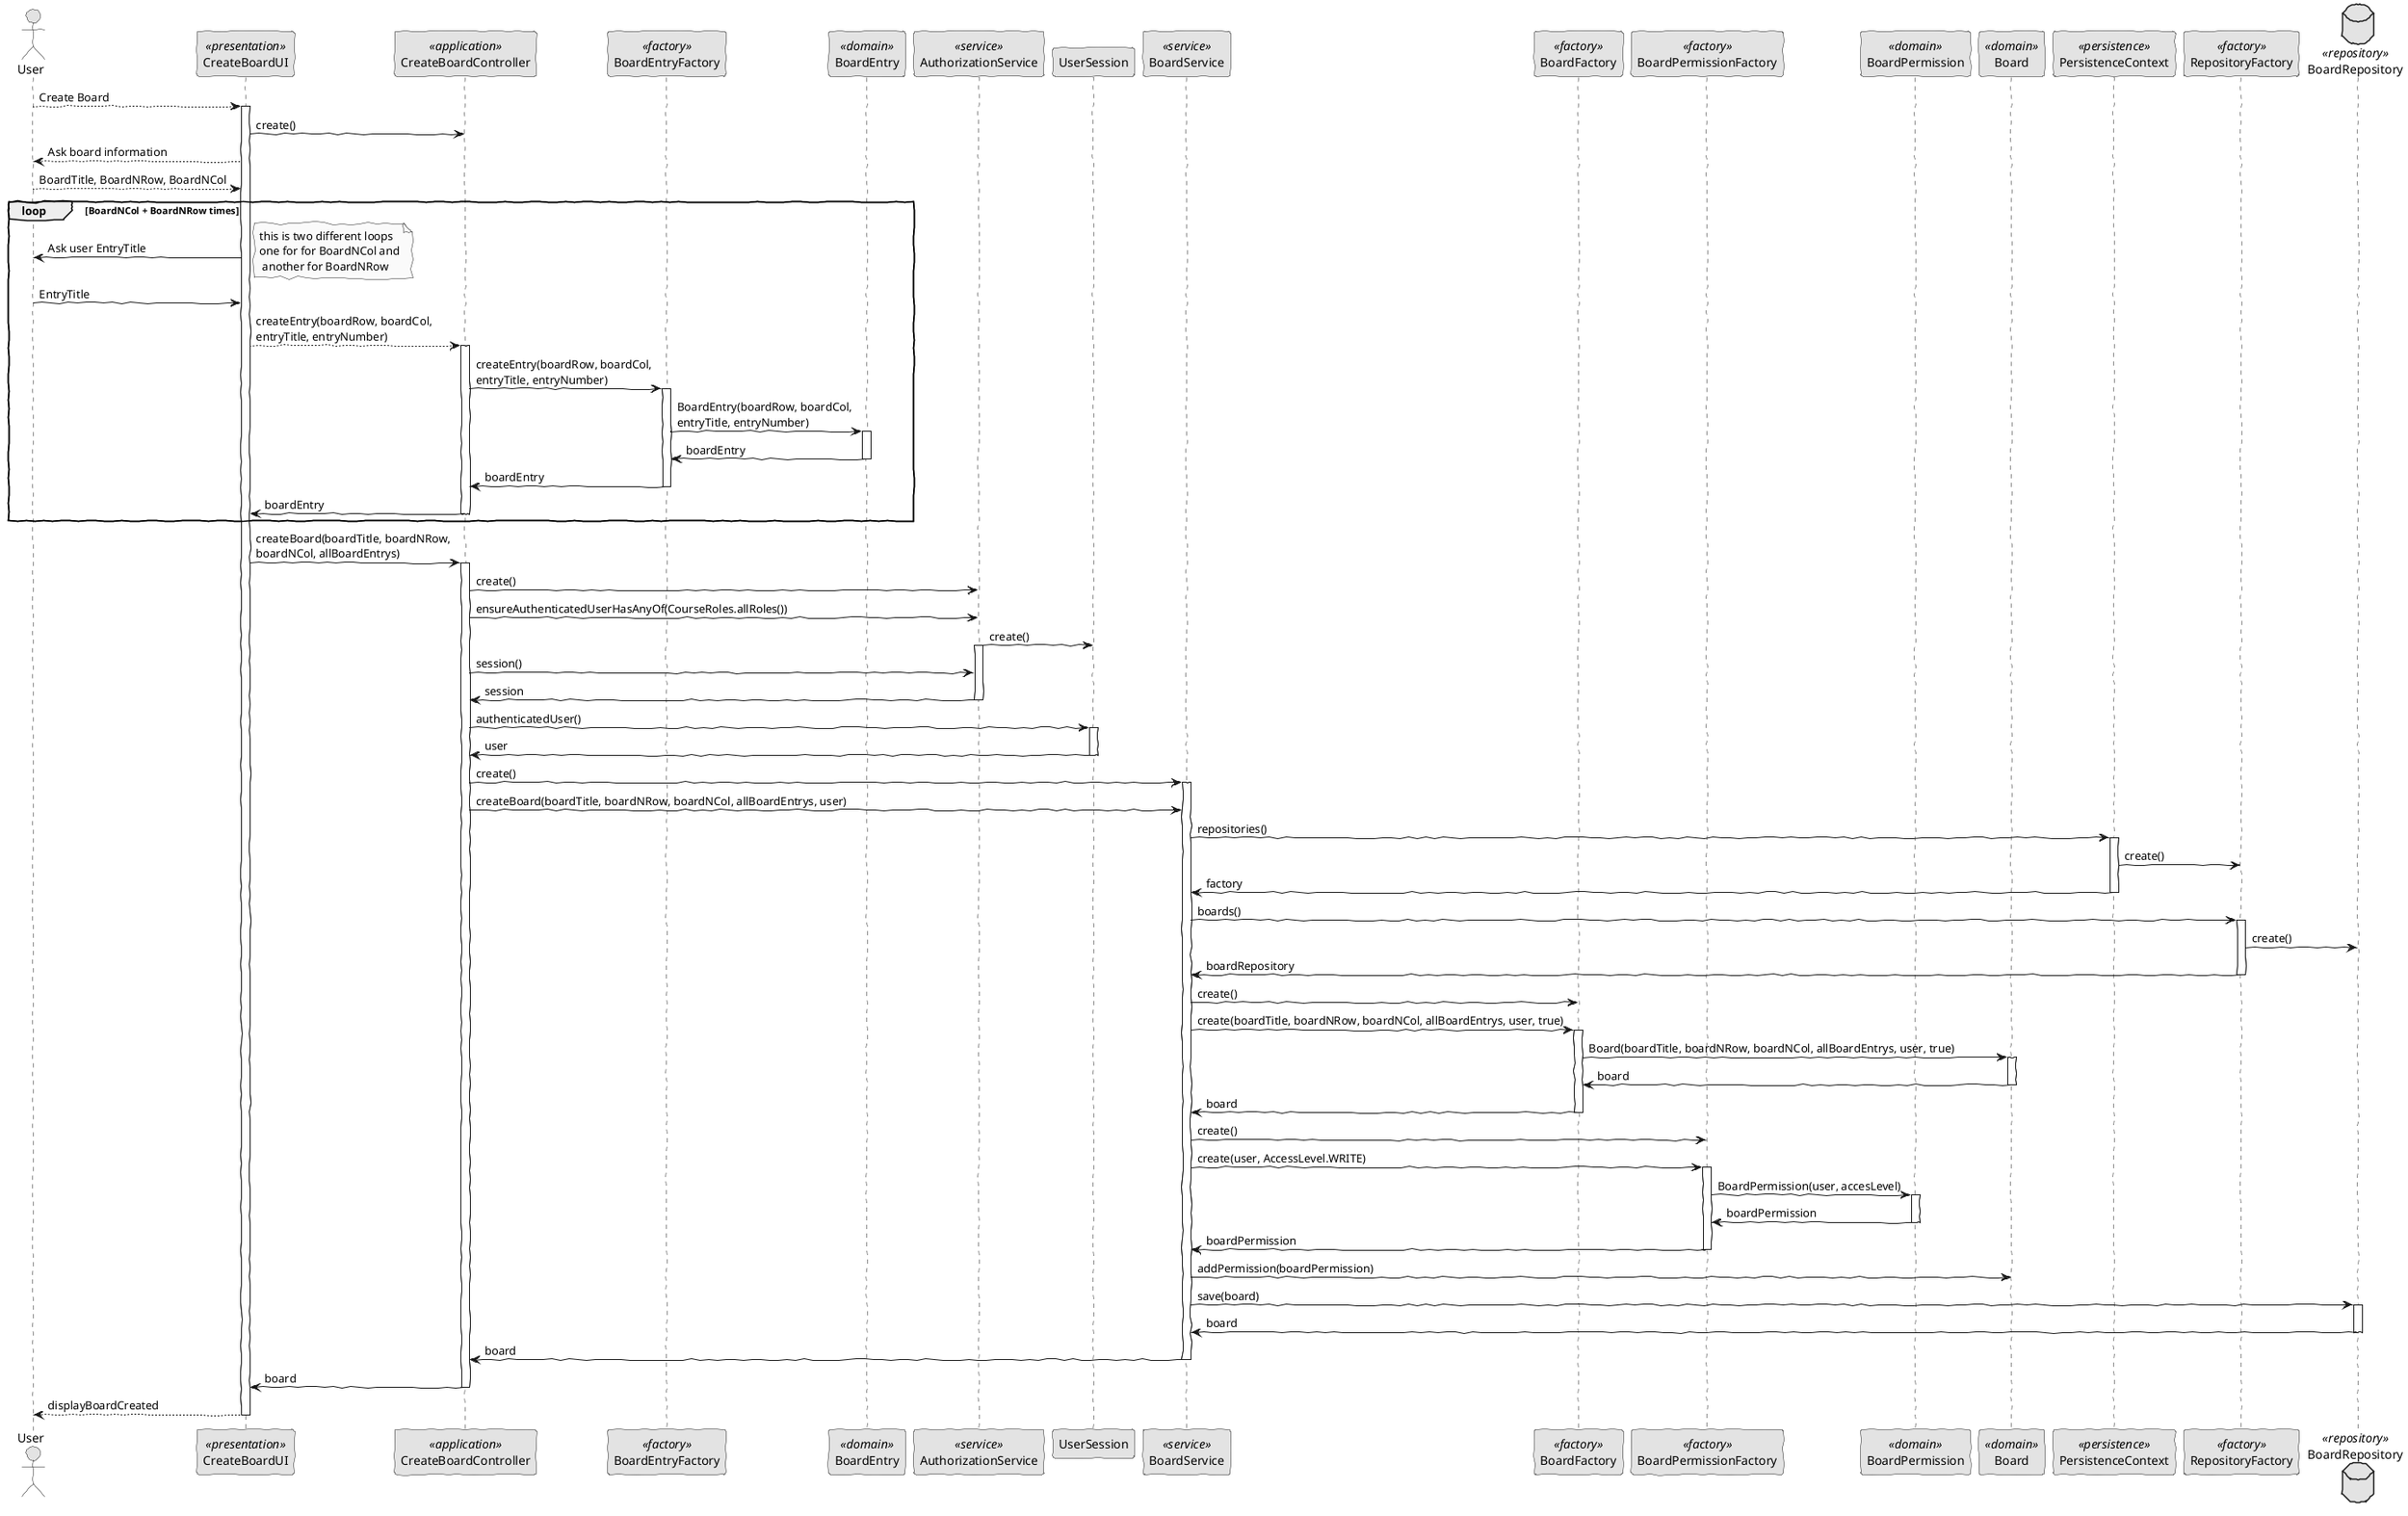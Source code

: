 @startuml
'http://plantuml.com/skinparam.html
skinparam handwritten true
skinparam monochrome true
skinparam packageStyle rect
skinparam defaultFontName FG Virgil
skinparam shadowing false

actor User as Actor
participant CreateBoardUI as UI <<presentation>>
participant CreateBoardController as Controller <<application>>
participant BoardEntryFactory as BEFactory <<factory>>
participant BoardEntry as BEDomain <<domain>>
participant AuthorizationService as AuthzService <<service>>
participant UserSession as US
participant BoardService as Service <<service>>
participant BoardFactory as BFactory <<factory>>
participant BoardPermissionFactory as BPFactory <<factory>>
participant BoardPermission as BPDomain <<domain>>
participant Board as Domain <<domain>>
participant PersistenceContext as Persistence <<persistence>>
participant RepositoryFactory as Factory <<factory>>
database BoardRepository as Repository <<repository>>


Actor --> UI: Create Board
activate UI
    UI -> Controller: create()

    UI --> Actor: Ask board information
    Actor --> UI: BoardTitle, BoardNRow, BoardNCol

        loop BoardNCol + BoardNRow times 
            UI -> Actor: Ask user EntryTitle
                        note right: this is two different loops\none for for BoardNCol and\n another for BoardNRow
                        
            Actor -> UI: EntryTitle

            UI --> Controller: createEntry(boardRow, boardCol,\nentryTitle, entryNumber)
            activate Controller
            Controller -> BEFactory: createEntry(boardRow, boardCol,\nentryTitle, entryNumber)
            activate BEFactory
            BEFactory -> BEDomain: BoardEntry(boardRow, boardCol,\nentryTitle, entryNumber)
            activate BEDomain
            BEDomain -> BEFactory: boardEntry
            deactivate BEDomain
            BEFactory -> Controller: boardEntry
            deactivate BEFactory
            Controller -> UI: boardEntry
            deactivate Controller
        end

        
    UI -> Controller: createBoard(boardTitle, boardNRow,\nboardNCol, allBoardEntrys)
    activate Controller


    Controller -> AuthzService: create()
    Controller -> AuthzService: ensureAuthenticatedUserHasAnyOf(CourseRoles.allRoles())

    AuthzService -> US: create()
    activate AuthzService
    Controller -> AuthzService: session()
    AuthzService -> Controller: session
    deactivate AuthzService
    
    Controller -> US: authenticatedUser()
    activate US
    US -> Controller: user
    deactivate US

    Controller -> Service: create()
    activate Service
    Controller -> Service: createBoard(boardTitle, boardNRow, boardNCol, allBoardEntrys, user)


        Service -> Persistence: repositories()
        activate Persistence
        Persistence -> Factory: create()
        Persistence -> Service: factory
        deactivate Persistence

        Service -> Factory: boards()
        activate Factory
        Factory -> Repository: create()
        Factory -> Service: boardRepository
        deactivate Factory

        Service -> BFactory: create()
        Service -> BFactory: create(boardTitle, boardNRow, boardNCol, allBoardEntrys, user, true)
        activate BFactory

        BFactory -> Domain: Board(boardTitle, boardNRow, boardNCol, allBoardEntrys, user, true)
        activate Domain
            Domain -> BFactory: board
        deactivate Domain
            BFactory -> Service: board
        deactivate BFactory


        Service -> BPFactory: create()
        Service -> BPFactory: create(user, AccessLevel.WRITE)
        activate BPFactory
        BPFactory -> BPDomain: BoardPermission(user, accesLevel)
        activate BPDomain
        BPDomain -> BPFactory: boardPermission
        deactivate BPDomain
        BPFactory -> Service: boardPermission
        deactivate BPFactory

        Service -> Domain: addPermission(boardPermission)


        Service -> Repository:save(board)
        activate Repository
        Repository -> Service:board
        deactivate Repository

        Service -> Controller:board
        deactivate Service
        Controller -> UI:board
        deactivate Controller

        UI --> Actor: displayBoardCreated

deactivate UI
@enduml